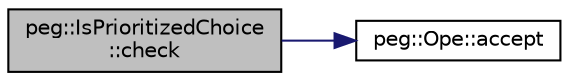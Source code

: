 digraph "peg::IsPrioritizedChoice::check"
{
 // LATEX_PDF_SIZE
  edge [fontname="Helvetica",fontsize="10",labelfontname="Helvetica",labelfontsize="10"];
  node [fontname="Helvetica",fontsize="10",shape=record];
  rankdir="LR";
  Node1 [label="peg::IsPrioritizedChoice\l::check",height=0.2,width=0.4,color="black", fillcolor="grey75", style="filled", fontcolor="black",tooltip=" "];
  Node1 -> Node2 [color="midnightblue",fontsize="10",style="solid",fontname="Helvetica"];
  Node2 [label="peg::Ope::accept",height=0.2,width=0.4,color="black", fillcolor="white", style="filled",URL="$classpeg_1_1Ope.html#af57615cfe8938c0f4c9a0dd6df9da560",tooltip=" "];
}
